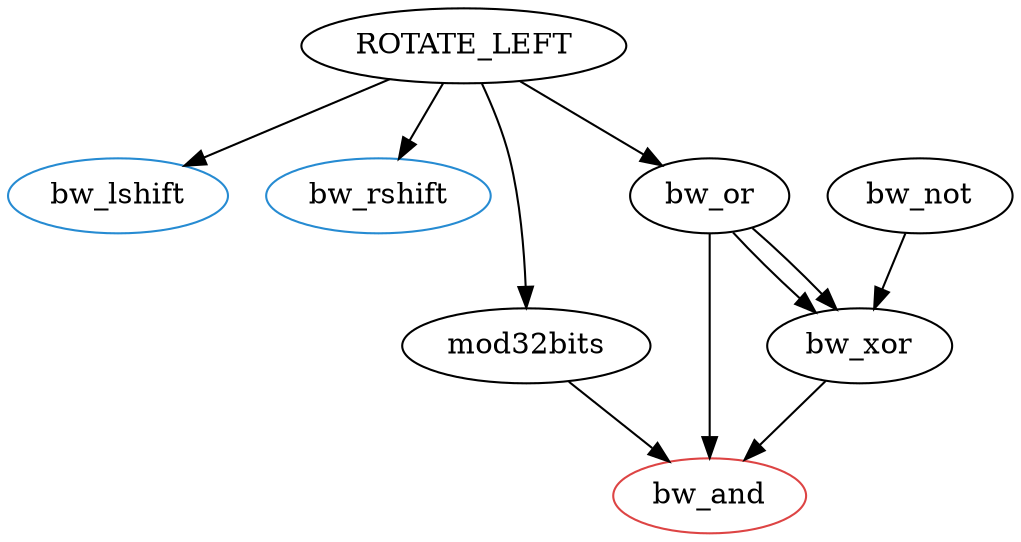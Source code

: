digraph G {
    ROTATE_LEFT -> bw_lshift;
    ROTATE_LEFT -> bw_rshift;
    ROTATE_LEFT -> mod32bits;
    ROTATE_LEFT -> bw_or;
    mod32bits   -> bw_and;
    bw_not      -> bw_xor;
    bw_or       -> bw_xor;
    bw_or       -> bw_xor;
    bw_or       -> bw_and;
    bw_xor      -> bw_and;

    bw_and    [color="#dd4444"];
    bw_lshift [color="#268bd2"];
    bw_rshift [color="#268bd2"];
}
